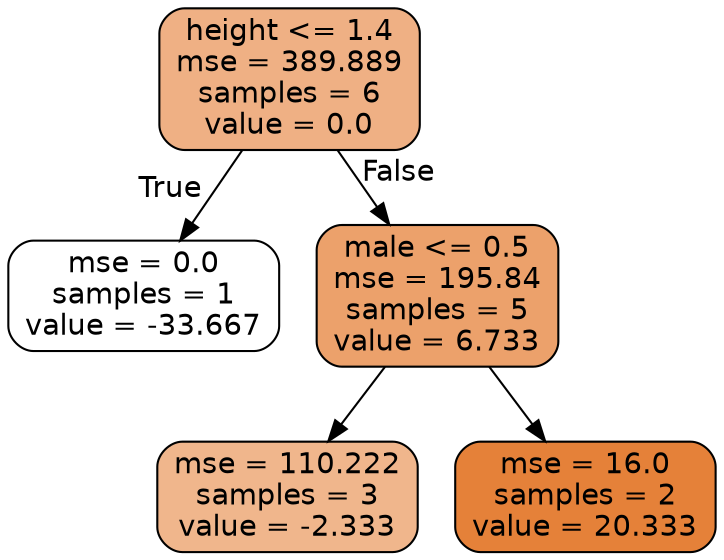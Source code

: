 digraph Tree {
node [shape=box, style="filled, rounded", color="black", fontname=helvetica] ;
edge [fontname=helvetica] ;
0 [label="height <= 1.4\nmse = 389.889\nsamples = 6\nvalue = 0.0", fillcolor="#efb084"] ;
1 [label="mse = 0.0\nsamples = 1\nvalue = -33.667", fillcolor="#ffffff"] ;
0 -> 1 [labeldistance=2.5, labelangle=45, headlabel="True"] ;
2 [label="male <= 0.5\nmse = 195.84\nsamples = 5\nvalue = 6.733", fillcolor="#eca16b"] ;
0 -> 2 [labeldistance=2.5, labelangle=-45, headlabel="False"] ;
3 [label="mse = 110.222\nsamples = 3\nvalue = -2.333", fillcolor="#f0b68c"] ;
2 -> 3 ;
4 [label="mse = 16.0\nsamples = 2\nvalue = 20.333", fillcolor="#e58139"] ;
2 -> 4 ;
}